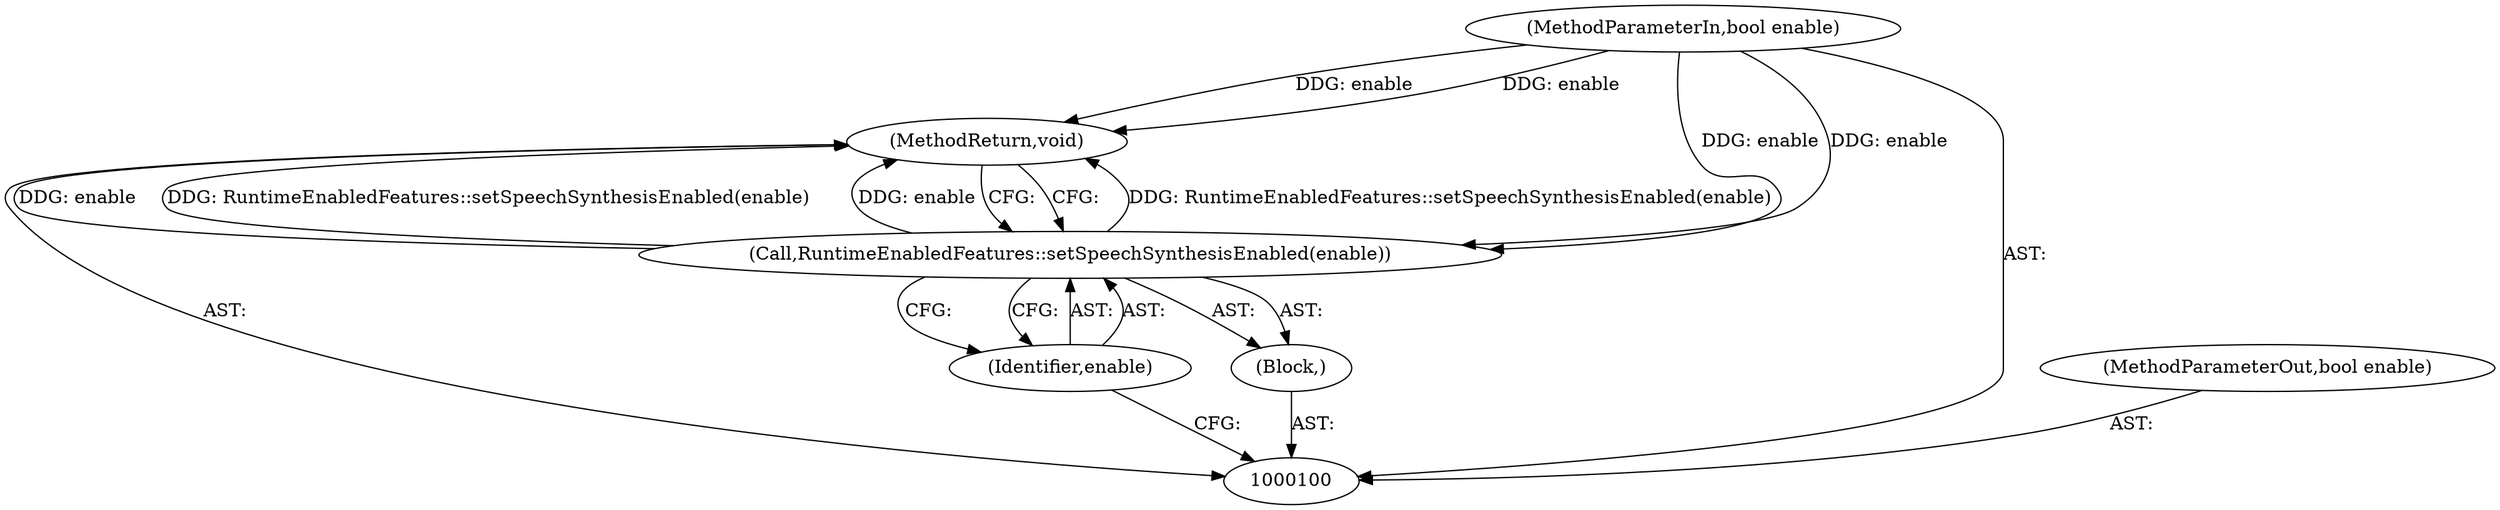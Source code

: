 digraph "1_Chrome_faceb51d5058e1159835a4b0cd65081bb0a9de1e" {
"1000105" [label="(MethodReturn,void)"];
"1000101" [label="(MethodParameterIn,bool enable)"];
"1000113" [label="(MethodParameterOut,bool enable)"];
"1000102" [label="(Block,)"];
"1000103" [label="(Call,RuntimeEnabledFeatures::setSpeechSynthesisEnabled(enable))"];
"1000104" [label="(Identifier,enable)"];
"1000105" -> "1000100"  [label="AST: "];
"1000105" -> "1000103"  [label="CFG: "];
"1000103" -> "1000105"  [label="DDG: RuntimeEnabledFeatures::setSpeechSynthesisEnabled(enable)"];
"1000103" -> "1000105"  [label="DDG: enable"];
"1000101" -> "1000105"  [label="DDG: enable"];
"1000101" -> "1000100"  [label="AST: "];
"1000101" -> "1000105"  [label="DDG: enable"];
"1000101" -> "1000103"  [label="DDG: enable"];
"1000113" -> "1000100"  [label="AST: "];
"1000102" -> "1000100"  [label="AST: "];
"1000103" -> "1000102"  [label="AST: "];
"1000103" -> "1000102"  [label="AST: "];
"1000103" -> "1000104"  [label="CFG: "];
"1000104" -> "1000103"  [label="AST: "];
"1000105" -> "1000103"  [label="CFG: "];
"1000103" -> "1000105"  [label="DDG: RuntimeEnabledFeatures::setSpeechSynthesisEnabled(enable)"];
"1000103" -> "1000105"  [label="DDG: enable"];
"1000101" -> "1000103"  [label="DDG: enable"];
"1000104" -> "1000103"  [label="AST: "];
"1000104" -> "1000100"  [label="CFG: "];
"1000103" -> "1000104"  [label="CFG: "];
}
